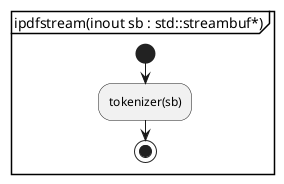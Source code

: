 @startuml ipdfstream
partition "ipdfstream(inout sb : std::streambuf*)" {
start
	:tokenizer(sb);
stop
}
@enduml

@startuml take_footer
partition "take_footer(inout object_accessor : object_pool<InputStreamT>&)" {
start
	:seek_to_end();
	:seek_forward_head_of_line();
	:seek_forward_head_of_line();
	:seek_forward_head_of_line();

	' startxref
	:promise_token("startxref");

	' xref バイトオフセット
	:xref_byte_offset = take_integer_object() : std::streamoff;

	' %%EOF
	:promise({"\r\n", "\n", "\r"});
	:promise("%%EOF");

	' Cross Reference Table
	:m_tknizer.seek(xref_byte_offset);
	:xref_table = take_xref_table();

	' Trailer
	:object_accessor.add_xref_table(xref_table);
	:return take_trailer(object_accessor);
stop
}
@enduml

@startuml take_xref_table
partition "take_xref_table()" {
start
	:this_xref_table : xref_table;
	:promise_token("xref");

	:first_object_number = take_integer_object() : object_t;
	:number_of_entries = take_integer_object() : object_t;

	if (first_object_number + number_of_entries - 1 がオーバーフロー) then (y)
		:throw std::overflow_error("overflow");
		stop
	endif

	:entry_offset = 0 : object_t;
	while (entry_offset < number_of_entries)
		:this_xref_table.insert(take_xref_entry(first_object_number + entry_offset));
		:++number_of_entries;
	endwhile
	:return this_xref_table;
stop
}
@enduml

@startuml take_xref_entry
partition "take_xref_entry(in object_number : object_t)" {
start
	:first_integer = take_integer_object();
	:second_integer = take_integer_object() : generation_t;

	:keyword = take_token();

	if ("n" == keyword) then (y)
		:byte_offset = first_10_digitsを decltype(this_xref_entry.byte_offset) 型の整数に変換;
		:return xref_inuse_entry{object_number, generation_number, byte_offset};
	elseif ("f" == keyword)
		:next_free_object_number = first_10_digitsを object_t 型の整数に変換;
		:return xref_free_entry{object_number, generation_number, next_free_object_number};
	else
		:throw parse_error(xref_entry_keyword_invalid);
		stop
	endif
stop
}
@enduml

@startuml take_trailer
partition "take_trailer(inout object_accessor : object_pool<InputStreamT>&)" {
start
	:promise_token("trailer");

	:trailer_dictionary = take_dictionary_object();
	:return trailer_dictionary;
stop
}
@enduml

@startuml take_object
partition "take_object<...ObjectTypes>([inout object_accessor : object_pool<InputStreamT>&])" {
start
	if ((constexpr) ObjectTypes に boolean_object がある場合) then (y)
		:before_take_object_pos = m_tknizer.tell();
		:return take_boolean_object();
		if (object_not_found_error(boolean_object_not_found) が出た) then (y)
			:m_tknizer.seek(before_take_object_pos);
		endif
	endif
	if ((constexpr) ObjectTypes に real_object がある場合) then (y)
		:before_take_object_pos = m_tknizer.tell();
		:return take_real_object();
		if (object_not_found_error(real_object_not_found) が出た) then (y)
			:m_tknizer.seek(before_take_object_pos);
		endif
	endif
	if ((constexpr) ObjectTypes に string_object がある場合) then (y)
		:before_take_object_pos = m_tknizer.tell();
		:return take_string_object();
		if (object_not_found_error(string_object_not_found) が出た) then (y)
			:m_tknizer.seek(before_take_object_pos);
		endif
	endif
	if ((constexpr) ObjectTypes に name_object がある場合) then (y)
		:before_take_object_pos = m_tknizer.tell();
		:return take_name_object();
		if (object_not_found_error(name_object_not_found) が出た) then (y)
			:m_tknizer.seek(before_take_object_pos);
		endif
	endif
	if ((constexpr) ObjectTypes に array_object がある場合) then (y)
		:before_take_object_pos = m_tknizer.tell();
		:return take_array_object();
		if (object_not_found_error(array_object_not_found) が出た) then (y)
			:m_tknizer.seek(before_take_object_pos);
		endif
	endif
	if ((constexpr) ObjectTypes に null_object がある場合) then (y)
		:before_take_object_pos = m_tknizer.tell();
		:return take_null_object();
		if (object_not_found_error(null_object_not_found) が出た) then (y)
			:m_tknizer.seek(before_take_object_pos);
		endif
	endif
	if ((constexpr) ObjectTypes に stream_object がある場合) then (y)
		:before_take_object_pos = m_tknizer.tell();
		:return take_stream_object(object_accessor);
		if (object_not_found_error(stream_object_not_found) が出た) then (y)
			:m_tknizer.seek(before_take_object_pos);
		endif
	endif
	if ((constexpr) ObjectTypes に indirect_reference がある場合) then (y)
		:before_take_object_pos = m_tknizer.tell();
		:return take_indirect_reference();
		if (object_not_found_error(indirect_reference_not_found) が出た) then (y)
			:m_tknizer.seek(before_take_object_pos);
		endif
	endif
	if ((constexpr) ObjectTypes に integer_object がある場合) then (y)
		:before_take_object_pos = m_tknizer.tell();
		:return take_integer_object();
		if (object_not_found_error(integer_object_not_found) が出た) then (y)
			:m_tknizer.seek(before_take_object_pos);
		endif
	endif
	if ((constexpr) ObjectTypes に dictionary_object がある場合) then (y)
		:before_take_object_pos = m_tknizer.tell();
		:return take_dictionary_object();
		if (object_not_found_error(dictionary_object_not_found) が出た) then (y)
			:m_tknizer.seek(before_take_object_pos);
		endif
	endif

	if ((constexpr) ObjectTypes にその他の型がある場合) then (y)
		:コンパイルエラー;
		stop
	endif

	:throw object_not_found_error(specified_object_not_found);
stop
}
@enduml

@startuml take_boolean_object
partition "take_boolean_object()" {
start
	if (attempt_token("true")) then (y)
		:return boolean_object(true);
		stop
	elseif (attempt_token("false")) then (y)
		:return boolean_object(false);
		stop
	endif

	:throw object_not_found_error(boolean_object_not_found);
stop
}
@enduml

@startuml take_integer_object
partition "take_integer_object()" {
start
	:front_token = take_token();

	if (front_token が [+-]?10進整数 の形) then (y)
		:first_integer = front_token を解釈した整数;
		:return first_integer;
	endif

	:throw object_not_found_error(integer_object_not_found);
stop
}
@enduml

@startuml take_real_object
partition "take_real_object()" {
start
	:front_token = take_token();

	if (front_token が [+-]?10進整数.10進整数 の形（但し、10進整数のどちらかは空でも良い）) then (y)
		:return real_object(front_token を解釈した小数);
		stop
	endif

	:throw object_not_found_error(real_object_not_found);
stop
}
@enduml

@startuml take_string_object
partition "take_string_object()" {
start
	' Literal String
	if (attempt_token("(")) then (y)
		:literal_string : string_object;
		:number_of_left_parenthesis = 1;
		:number_of_right_parenthesis = 0;
		while (!ファイル終端 && number_of_left_parenthesis != number_of_right_parenthesis) is (y)
			switch (次の文字?)
			case (()
				:++number_of_left_parenthesis;
				:literal_string += '(';
			case ())
				:++number_of_right_parenthesis;
				if (number_of_left_parenthesis != number_of_right_parenthesis) then (y)
					:literal_string += ')';
				endif
			case (\\ r)
				:literal_string += '\\n';
				:attempt("\\n");
			case (\\  \\) /' for visibility. just means \\\\ '/
				switch (次の文字?)
				case (n)
					:literal_string += '\\n';
				case (r)
					:literal_string += '\\r';
				case (t)
					:literal_string += '\\ t';
				case (b)
					:literal_string += '\\b';
				case (f)
					:literal_string += '\\f';
				case (()
					:literal_string += '(';
				case ())
					:literal_string += ')';
				case (\\  \\) /' for visibility. just means \\\\ '/
					:literal_string += '\\\\';
				case (\\ r)
					:attempt("\\n");
				case (\\ n)
					:do nothing;
				case (0-7)
					:octal_character = 読み取ったcaseの数値 : uint8_t;
					if (次の文字 == 0-7)
						:octal_character = 8 * octal_character + 読み取ったifの数値;
						if (次の文字 == 0-7)
							:octal_character = 8 * octal_character + 読み取ったifの数値;
						endif
					endif
				case (default)
					:literal_string += 読み取った文字;
				endswitch
			case (default)
				:literal_string += 読み取った文字;
			endswitch
		endwhile

		if (number_of_left_parenthesis != number_of_right_parenthesis) then (y)
			:throw parse_error(literal_string_lack_of_right_parenthesis);
			stop
		endif

		:return string_object(literal_string);
		stop
	endif
	' Hexadecimal String
	if (attempt_token("<")) then (y)
		:hexadecimal_string : string_object;

		:character     : unsigned char = 0;
		:hex_digit_pos : int           = 0;
		while ((hex_token = take_token()) != ">") is (y)
			if (!hex_token.has_value()) then (y)
				:throw parse_error(hexadecimal_string_lack_of_greater_than_sign);
				stop
			endif

			:hex_view = hex_token : string_view;
			while (!hex_view.empty()) is (y)
				:++hex_digit_pos;

				:hex_digit = hex_view.front();
				:hex_view.remove_prefix(1);
				if (hex_digit != 0-9, A-F, a-f) then (y)
					:throw parse_error(hexadecimal_string_non_hexadecimal_digit_found);
					stop
				endif

				:character の (hex_digit_pos - 1) * 4 ビット目から4ビット分を hex_digit で埋める;

				if (2 == hex_digit_pos) then (y)
					:hexadecimal_string.push_back(character);
					:character = 0;
					:hex_digit_pos = 0;
				endif
			endwhile
		endwhile
		if (1 == hex_digit_pos) then (y)
			:hexadecimal_string.push_back(character);
		endif

		:return hexadecimal_string;
		stop
	endif

	:throw object_not_found_error(string_object_not_found);
stop
}
@enduml

@startuml take_name_object
partition "take_name_object()" {
start
	if (attempt_token("/")) then (y)
		if (!is_regular(peek())) then (y)
			:return name_object();
			stop
		else
			:name_token = take_token();
			:#xx で xx が16進2桁になっている時、その数値の表す文字に置き換える;
			:return name_object(name_token);
			stop
		endif
	endif

	:throw object_not_found_error(name_object_not_found);
stop
}
@enduml

@startuml take_array_object
partition "take_array_object()" {
start
	if (attempt_token("[")) then (y)
		:array : array_object;

		while (!attempt_token("]")) is (y)
			if (no_token()) then (y)
				:throw parse_error(array_lack_of_right_square_bracket);
				stop
			endif

			:element = take_object(object_accessor);
			if (object_not_found_error(specified_object_not_found) が出た) then (y)
				:throw parse_error(array_invalid_element);
			endif
			:array.push_back(element);
		endwhile

		:return array;
		stop
	endif

	:throw object_not_found_error(array_object_not_found);
stop
}
@enduml

@startuml take_null_object
partition "take_null_object()" {
start
	if (attempt_token("null")) then (y)
		:return null;
		stop
	endif

	:throw object_not_found_error(null_object_not_found);
stop
}
@enduml

@startuml take_dictionary_object
partition "take_dictionary_object()" {
start
	if (attempt_token("<<")) then (y)
		:dictionary : dictionary_object;

		while (!attempt_token(">>")) is (y)
			if (no_token()) then (y)
				:throw parse_error(dictionary_lack_of_double_greater_than_sign);
				stop
			endif

			:name = take_name_object();
			if (object_not_found_error(name_object_not_found) が出た) then (y)
				:throw parse_error(dictionary_invalid_key);
			endif

			:value = take_object(object_accessor);
			if (object_not_found_error(specified_object_not_found) が出た) then (y)
				:throw parse_error(dictionary_invalid_value);
			endif
			if (value != null) then (y)
				:dictionary.emplace(name, value);
			endif
		endwhile

		:return dictionary;
	endif

	:throw object_not_found_error(dictionary_object_not_found);
stop
}
@enduml

@startuml take_stream_object
partition "take_stream_object(inout object_accessor : object_pool<InputStreamT>&)" {
start
	:dictionary = take_dictionary_object();
	if (object_not_found_error(dictionary_object_not_found) が出た) then (y)
		:throw object_not_found_error(stream_object_not_found);
		stop
	endif

	if (!attempt_token("stream")) then (y)
		:throw object_not_found_error(stream_object_not_found);
		stop
	endif

	:promise({"\r\n", "\n"});

	if (!dictionary.contains("Length")) then (y)
		:throw parse_error(stream_dictionary_absence_of_Length_entry);
		stop
	endif

	:stream_length = object_accessor.dereference<integer_object>(dictionary.at("Length"));

	:stream_data : std::string = stream_lengthバイト読み取り;
	' HACK: stream_length バイト読み取り中に、Filterに対する明示的なEODマーカーが出現した場合にエラーにする
	if (stream_lengthバイト読み取れなかった) then (y)
		:throw parse_error(stream_data_is_shorter_than_Length);
		stop
	endif

	:promise({"\r\n", "\n", "\r"});

	:ignore_if_present(EOL);

	:promise_token("endstream");
	
	:return stream_object(dictionary, stream_data);
stop
}
@enduml

@startuml take_indirect_reference
partition "take_indirect_reference()" {
start
	:first_integer  = take_integer_object();
	:second_integer = take_integer_object();
	if (object_not_found_error(integer_object_not_found) が上のどちらかで出た) then (y)
		:throw object_not_found_error(indirect_reference_not_found);
	endif

	if (attempt_token("R")) then (y)
		:return indirect_reference{first_integer, second_integer};
		stop
	endif

	:throw object_not_found_error(indirect_reference_not_found);
stop
}
@enduml

@startuml take_indirect_object
partition "take_indirect_object(inout object_accessor : object_pool<InputStreamT>&, in object_info : const xref_inuse_entry&)" {
start
	:before_take_indirect_object_pos = m_tknizer.tell();
	:m_tknizer.seek(object_info.byte_offset);

	:first_integer = take_integer_object() : object_t;
	:second_integer = take_integer_object() : generation_t;

	if (first_integer != object_info.object_number || second_integer != object_info.generation_number) then (y)
		:throw parse_error(indirect_object_is_inconsistent_with_xref_table);
		stop
	endif

	:promise_token("obj");

	:object = take_any_direct_object(object_accessor);

	:promise_token("endobj");

	:m_tknizer.seek(before_take_indirect_object_pos);

	:return object;
stop
}
@enduml

